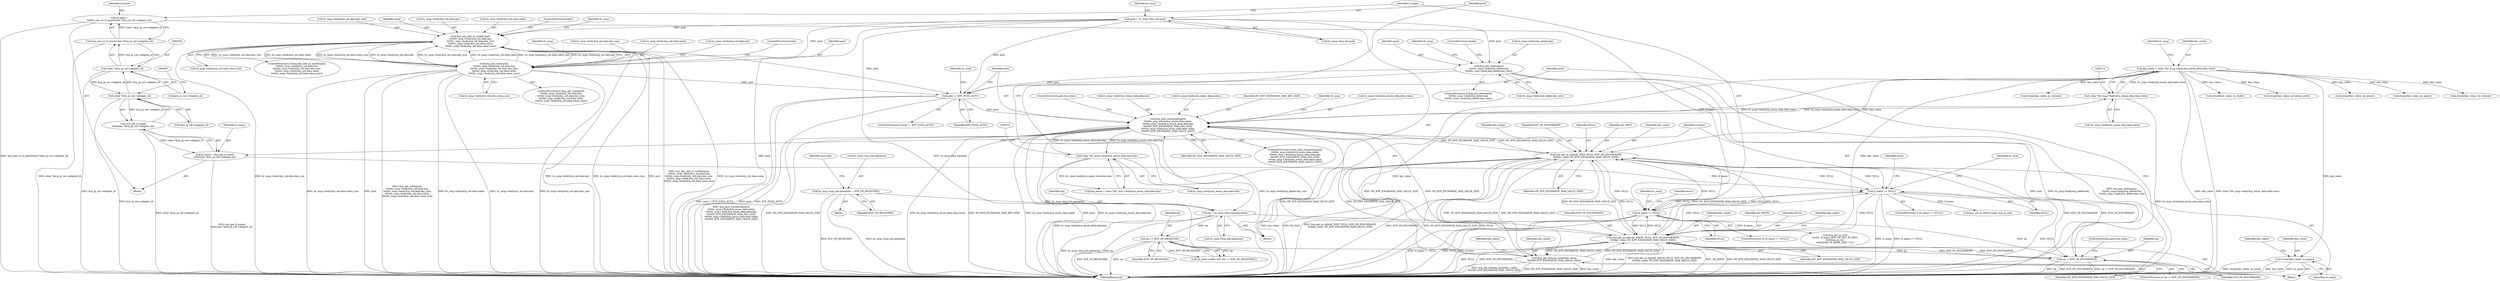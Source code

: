 digraph "0_linux_95a69adab9acfc3981c504737a2b6578e4d846ef@API" {
"1000780" [label="(Call,strcpy(key_value, os_name))"];
"1000711" [label="(Call,key_value = (char *)hv_msg->body.kvp_enum_data.data.value)"];
"1000713" [label="(Call,(char *)hv_msg->body.kvp_enum_data.data.value)"];
"1000656" [label="(Call,kvp_pool_enumerate(pool,\n\t\t\t\t\thv_msg->body.kvp_enum_data.index,\n\t\t\t\t\thv_msg->body.kvp_enum_data.data.key,\n\t\t\t\t\tHV_KVP_EXCHANGE_MAX_KEY_SIZE,\n\t\t\t\t\thv_msg->body.kvp_enum_data.data.value,\n\t\t\t\t\tHV_KVP_EXCHANGE_MAX_VALUE_SIZE))"];
"1000651" [label="(Call,pool != KVP_POOL_AUTO)"];
"1000621" [label="(Call,kvp_key_delete(pool,\n\t\t\t\t\thv_msg->body.kvp_delete.key,\n\t\t\t\t\thv_msg->body.kvp_delete.key_size))"];
"1000377" [label="(Call,pool = hv_msg->kvp_hdr.pool)"];
"1000529" [label="(Call,kvp_key_add_or_modify(pool,\n\t\t\t\t\thv_msg->body.kvp_set.data.key,\n\t\t\t\t\thv_msg->body.kvp_set.data.key_size,\n\t\t\t\t\thv_msg->body.kvp_set.data.value,\n\t\t\t\t\thv_msg->body.kvp_set.data.value_size))"];
"1000575" [label="(Call,kvp_get_value(pool,\n\t\t\t\t\thv_msg->body.kvp_set.data.key,\n\t\t\t\t\thv_msg->body.kvp_set.data.key_size,\n\t\t\t\t\thv_msg->body.kvp_set.data.value,\n\t\t\t\t\thv_msg->body.kvp_set.data.value_size))"];
"1000700" [label="(Call,(char *)hv_msg->body.kvp_enum_data.data.key)"];
"1000750" [label="(Call,kvp_get_ip_info(AF_INET, NULL, KVP_OP_ENUMERATE,\n\t\t\t\tkey_value, HV_KVP_EXCHANGE_MAX_VALUE_SIZE))"];
"1000502" [label="(Call,if_name == NULL)"];
"1000493" [label="(Call,if_name = kvp_get_if_name(\n\t\t\t\t\t(char *)kvp_ip_val->adapter_id))"];
"1000495" [label="(Call,kvp_get_if_name(\n\t\t\t\t\t(char *)kvp_ip_val->adapter_id))"];
"1000496" [label="(Call,(char *)kvp_ip_val->adapter_id)"];
"1000448" [label="(Call,(char *)kvp_ip_val->adapter_id)"];
"1000454" [label="(Call,if_name == NULL)"];
"1000445" [label="(Call,if_name =\n\t\t\tkvp_mac_to_if_name((char *)kvp_ip_val->adapter_id))"];
"1000447" [label="(Call,kvp_mac_to_if_name((char *)kvp_ip_val->adapter_id))"];
"1000761" [label="(Call,kvp_get_ip_info(AF_INET6, NULL, KVP_OP_ENUMERATE,\n\t\t\t\tkey_value, HV_KVP_EXCHANGE_MAX_VALUE_SIZE))"];
"1000646" [label="(Call,op != KVP_OP_ENUMERATE)"];
"1000392" [label="(Call,op == KVP_OP_REGISTER1)"];
"1000370" [label="(Call,op = hv_msg->kvp_hdr.operation)"];
"1000246" [label="(Call,hv_msg->kvp_hdr.operation = KVP_OP_REGISTER1)"];
"1000734" [label="(Call,kvp_get_domain_name(key_value,\n\t\t\t\t\tHV_KVP_EXCHANGE_MAX_VALUE_SIZE))"];
"1000503" [label="(Identifier,if_name)"];
"1000513" [label="(Identifier,error)"];
"1000755" [label="(Identifier,HV_KVP_EXCHANGE_MAX_VALUE_SIZE)"];
"1000371" [label="(Identifier,op)"];
"1000754" [label="(Identifier,key_value)"];
"1000782" [label="(Identifier,os_name)"];
"1000653" [label="(Identifier,KVP_POOL_AUTO)"];
"1000757" [label="(Identifier,key_name)"];
"1000712" [label="(Identifier,key_value)"];
"1000665" [label="(Call,hv_msg->body.kvp_enum_data.data.key)"];
"1000735" [label="(Identifier,key_value)"];
"1000448" [label="(Call,(char *)kvp_ip_val->adapter_id)"];
"1000711" [label="(Call,key_value = (char *)hv_msg->body.kvp_enum_data.data.value)"];
"1000498" [label="(Call,kvp_ip_val->adapter_id)"];
"1000765" [label="(Identifier,key_value)"];
"1000466" [label="(Call,kvp_get_ip_info(\n\t\t\t\t\t\t0, if_name, KVP_OP_GET_IP_INFO,\n\t\t\t\t\t\tkvp_ip_val,\n\t\t\t\t\t\t(MAX_IP_ADDR_SIZE * 2)))"];
"1000572" [label="(ControlStructure,break;)"];
"1000715" [label="(Call,hv_msg->body.kvp_enum_data.data.value)"];
"1000495" [label="(Call,kvp_get_if_name(\n\t\t\t\t\t(char *)kvp_ip_val->adapter_id))"];
"1000445" [label="(Call,if_name =\n\t\t\tkvp_mac_to_if_name((char *)kvp_ip_val->adapter_id))"];
"1000868" [label="(MethodReturn,int)"];
"1000784" [label="(Identifier,key_name)"];
"1000734" [label="(Call,kvp_get_domain_name(key_value,\n\t\t\t\t\tHV_KVP_EXCHANGE_MAX_VALUE_SIZE))"];
"1000642" [label="(ControlStructure,break;)"];
"1000713" [label="(Call,(char *)hv_msg->body.kvp_enum_data.data.value)"];
"1000646" [label="(Call,op != KVP_OP_ENUMERATE)"];
"1000558" [label="(Call,hv_msg->body.kvp_set.data.value_size)"];
"1000386" [label="(Identifier,hv_msg)"];
"1000738" [label="(Identifier,key_name)"];
"1000658" [label="(Call,hv_msg->body.kvp_enum_data.index)"];
"1000657" [label="(Identifier,pool)"];
"1000252" [label="(Identifier,KVP_OP_REGISTER1)"];
"1000456" [label="(Identifier,NULL)"];
"1000750" [label="(Call,kvp_get_ip_info(AF_INET, NULL, KVP_OP_ENUMERATE,\n\t\t\t\tkey_value, HV_KVP_EXCHANGE_MAX_VALUE_SIZE))"];
"1000377" [label="(Call,pool = hv_msg->kvp_hdr.pool)"];
"1000460" [label="(Identifier,hv_msg)"];
"1000772" [label="(Call,strcpy(key_value, os_build))"];
"1000674" [label="(Identifier,HV_KVP_EXCHANGE_MAX_KEY_SIZE)"];
"1000494" [label="(Identifier,if_name)"];
"1000687" [label="(Identifier,hv_msg)"];
"1000453" [label="(ControlStructure,if (if_name == NULL))"];
"1000493" [label="(Call,if_name = kvp_get_if_name(\n\t\t\t\t\t(char *)kvp_ip_val->adapter_id))"];
"1000390" [label="(Call,(in_hand_shake) && (op == KVP_OP_REGISTER1))"];
"1000623" [label="(Call,hv_msg->body.kvp_delete.key)"];
"1000761" [label="(Call,kvp_get_ip_info(AF_INET6, NULL, KVP_OP_ENUMERATE,\n\t\t\t\tkey_value, HV_KVP_EXCHANGE_MAX_VALUE_SIZE))"];
"1000698" [label="(Call,key_name = (char *)hv_msg->body.kvp_enum_data.data.key)"];
"1000753" [label="(Identifier,KVP_OP_ENUMERATE)"];
"1000766" [label="(Identifier,HV_KVP_EXCHANGE_MAX_VALUE_SIZE)"];
"1000569" [label="(Identifier,hv_msg)"];
"1000435" [label="(Block,)"];
"1000455" [label="(Identifier,if_name)"];
"1000812" [label="(Call,strcpy(key_value, processor_arch))"];
"1000393" [label="(Identifier,op)"];
"1000575" [label="(Call,kvp_get_value(pool,\n\t\t\t\t\thv_msg->body.kvp_set.data.key,\n\t\t\t\t\thv_msg->body.kvp_set.data.key_size,\n\t\t\t\t\thv_msg->body.kvp_set.data.value,\n\t\t\t\t\thv_msg->body.kvp_set.data.value_size))"];
"1000372" [label="(Call,hv_msg->kvp_hdr.operation)"];
"1000289" [label="(Block,)"];
"1000736" [label="(Identifier,HV_KVP_EXCHANGE_MAX_VALUE_SIZE)"];
"1000630" [label="(Call,hv_msg->body.kvp_delete.key_size)"];
"1000684" [label="(Identifier,HV_KVP_EXCHANGE_MAX_VALUE_SIZE)"];
"1000649" [label="(ControlStructure,goto kvp_done;)"];
"1000450" [label="(Call,kvp_ip_val->adapter_id)"];
"1000586" [label="(Call,hv_msg->body.kvp_set.data.key_size)"];
"1000446" [label="(Identifier,if_name)"];
"1000796" [label="(Call,strcpy(key_value, os_minor))"];
"1000595" [label="(Call,hv_msg->body.kvp_set.data.value)"];
"1000529" [label="(Call,kvp_key_add_or_modify(pool,\n\t\t\t\t\thv_msg->body.kvp_set.data.key,\n\t\t\t\t\thv_msg->body.kvp_set.data.key_size,\n\t\t\t\t\thv_msg->body.kvp_set.data.value,\n\t\t\t\t\thv_msg->body.kvp_set.data.value_size))"];
"1000647" [label="(Identifier,op)"];
"1000700" [label="(Call,(char *)hv_msg->body.kvp_enum_data.data.key)"];
"1000370" [label="(Call,op = hv_msg->kvp_hdr.operation)"];
"1000645" [label="(ControlStructure,if (op != KVP_OP_ENUMERATE))"];
"1000781" [label="(Identifier,key_value)"];
"1000502" [label="(Call,if_name == NULL)"];
"1000392" [label="(Call,op == KVP_OP_REGISTER1)"];
"1000540" [label="(Call,hv_msg->body.kvp_set.data.key_size)"];
"1000752" [label="(Identifier,NULL)"];
"1000780" [label="(Call,strcpy(key_value, os_name))"];
"1000577" [label="(Call,hv_msg->body.kvp_set.data.key)"];
"1000454" [label="(Call,if_name == NULL)"];
"1000247" [label="(Call,hv_msg->kvp_hdr.operation)"];
"1000255" [label="(Identifier,message)"];
"1000618" [label="(ControlStructure,break;)"];
"1000378" [label="(Identifier,pool)"];
"1000110" [label="(Block,)"];
"1000788" [label="(Call,strcpy(key_value, os_major))"];
"1000501" [label="(ControlStructure,if (if_name == NULL))"];
"1000675" [label="(Call,hv_msg->body.kvp_enum_data.data.value)"];
"1000650" [label="(ControlStructure,if (pool != KVP_POOL_AUTO))"];
"1000622" [label="(Identifier,pool)"];
"1000604" [label="(Call,hv_msg->body.kvp_set.data.value_size)"];
"1000246" [label="(Call,hv_msg->kvp_hdr.operation = KVP_OP_REGISTER1)"];
"1000745" [label="(Call,strcpy(key_value, lic_version))"];
"1000702" [label="(Call,hv_msg->body.kvp_enum_data.data.key)"];
"1000530" [label="(Identifier,pool)"];
"1000447" [label="(Call,kvp_mac_to_if_name((char *)kvp_ip_val->adapter_id))"];
"1000514" [label="(Call,kvp_set_ip_info(if_name, kvp_ip_val))"];
"1000751" [label="(Identifier,AF_INET)"];
"1000508" [label="(Identifier,hv_msg)"];
"1000620" [label="(ControlStructure,if (kvp_key_delete(pool,\n\t\t\t\t\thv_msg->body.kvp_delete.key,\n\t\t\t\t\thv_msg->body.kvp_delete.key_size)))"];
"1000655" [label="(ControlStructure,if (kvp_pool_enumerate(pool,\n\t\t\t\t\thv_msg->body.kvp_enum_data.index,\n\t\t\t\t\thv_msg->body.kvp_enum_data.data.key,\n\t\t\t\t\tHV_KVP_EXCHANGE_MAX_KEY_SIZE,\n\t\t\t\t\thv_msg->body.kvp_enum_data.data.value,\n\t\t\t\t\tHV_KVP_EXCHANGE_MAX_VALUE_SIZE)))"];
"1000732" [label="(Block,)"];
"1000531" [label="(Call,hv_msg->body.kvp_set.data.key)"];
"1000692" [label="(Identifier,hv_msg)"];
"1000394" [label="(Identifier,KVP_OP_REGISTER1)"];
"1000549" [label="(Call,hv_msg->body.kvp_set.data.value)"];
"1000728" [label="(Identifier,hv_msg)"];
"1000379" [label="(Call,hv_msg->kvp_hdr.pool)"];
"1000621" [label="(Call,kvp_key_delete(pool,\n\t\t\t\t\thv_msg->body.kvp_delete.key,\n\t\t\t\t\thv_msg->body.kvp_delete.key_size))"];
"1000804" [label="(Call,strcpy(key_value, os_version))"];
"1000690" [label="(ControlStructure,goto kvp_done;)"];
"1000574" [label="(ControlStructure,if (kvp_get_value(pool,\n\t\t\t\t\thv_msg->body.kvp_set.data.key,\n\t\t\t\t\thv_msg->body.kvp_set.data.key_size,\n\t\t\t\t\thv_msg->body.kvp_set.data.value,\n\t\t\t\t\thv_msg->body.kvp_set.data.value_size)))"];
"1000762" [label="(Identifier,AF_INET6)"];
"1000763" [label="(Identifier,NULL)"];
"1000639" [label="(Identifier,hv_msg)"];
"1000465" [label="(Identifier,error)"];
"1000648" [label="(Identifier,KVP_OP_ENUMERATE)"];
"1000768" [label="(Identifier,key_name)"];
"1000504" [label="(Identifier,NULL)"];
"1000528" [label="(ControlStructure,if (kvp_key_add_or_modify(pool,\n\t\t\t\t\thv_msg->body.kvp_set.data.key,\n\t\t\t\t\thv_msg->body.kvp_set.data.key_size,\n\t\t\t\t\thv_msg->body.kvp_set.data.value,\n\t\t\t\t\thv_msg->body.kvp_set.data.value_size)))"];
"1000652" [label="(Identifier,pool)"];
"1000576" [label="(Identifier,pool)"];
"1000615" [label="(Identifier,hv_msg)"];
"1000656" [label="(Call,kvp_pool_enumerate(pool,\n\t\t\t\t\thv_msg->body.kvp_enum_data.index,\n\t\t\t\t\thv_msg->body.kvp_enum_data.data.key,\n\t\t\t\t\tHV_KVP_EXCHANGE_MAX_KEY_SIZE,\n\t\t\t\t\thv_msg->body.kvp_enum_data.data.value,\n\t\t\t\t\tHV_KVP_EXCHANGE_MAX_VALUE_SIZE))"];
"1000496" [label="(Call,(char *)kvp_ip_val->adapter_id)"];
"1000764" [label="(Identifier,KVP_OP_ENUMERATE)"];
"1000651" [label="(Call,pool != KVP_POOL_AUTO)"];
"1000780" -> "1000732"  [label="AST: "];
"1000780" -> "1000782"  [label="CFG: "];
"1000781" -> "1000780"  [label="AST: "];
"1000782" -> "1000780"  [label="AST: "];
"1000784" -> "1000780"  [label="CFG: "];
"1000780" -> "1000868"  [label="DDG: strcpy(key_value, os_name)"];
"1000780" -> "1000868"  [label="DDG: key_value"];
"1000780" -> "1000868"  [label="DDG: os_name"];
"1000711" -> "1000780"  [label="DDG: key_value"];
"1000711" -> "1000289"  [label="AST: "];
"1000711" -> "1000713"  [label="CFG: "];
"1000712" -> "1000711"  [label="AST: "];
"1000713" -> "1000711"  [label="AST: "];
"1000728" -> "1000711"  [label="CFG: "];
"1000711" -> "1000868"  [label="DDG: key_value"];
"1000711" -> "1000868"  [label="DDG: (char *)hv_msg->body.kvp_enum_data.data.value"];
"1000713" -> "1000711"  [label="DDG: hv_msg->body.kvp_enum_data.data.value"];
"1000711" -> "1000734"  [label="DDG: key_value"];
"1000711" -> "1000745"  [label="DDG: key_value"];
"1000711" -> "1000750"  [label="DDG: key_value"];
"1000711" -> "1000761"  [label="DDG: key_value"];
"1000711" -> "1000772"  [label="DDG: key_value"];
"1000711" -> "1000788"  [label="DDG: key_value"];
"1000711" -> "1000796"  [label="DDG: key_value"];
"1000711" -> "1000804"  [label="DDG: key_value"];
"1000711" -> "1000812"  [label="DDG: key_value"];
"1000713" -> "1000715"  [label="CFG: "];
"1000714" -> "1000713"  [label="AST: "];
"1000715" -> "1000713"  [label="AST: "];
"1000713" -> "1000868"  [label="DDG: hv_msg->body.kvp_enum_data.data.value"];
"1000713" -> "1000656"  [label="DDG: hv_msg->body.kvp_enum_data.data.value"];
"1000656" -> "1000713"  [label="DDG: hv_msg->body.kvp_enum_data.data.value"];
"1000656" -> "1000655"  [label="AST: "];
"1000656" -> "1000684"  [label="CFG: "];
"1000657" -> "1000656"  [label="AST: "];
"1000658" -> "1000656"  [label="AST: "];
"1000665" -> "1000656"  [label="AST: "];
"1000674" -> "1000656"  [label="AST: "];
"1000675" -> "1000656"  [label="AST: "];
"1000684" -> "1000656"  [label="AST: "];
"1000687" -> "1000656"  [label="CFG: "];
"1000690" -> "1000656"  [label="CFG: "];
"1000656" -> "1000868"  [label="DDG: kvp_pool_enumerate(pool,\n\t\t\t\t\thv_msg->body.kvp_enum_data.index,\n\t\t\t\t\thv_msg->body.kvp_enum_data.data.key,\n\t\t\t\t\tHV_KVP_EXCHANGE_MAX_KEY_SIZE,\n\t\t\t\t\thv_msg->body.kvp_enum_data.data.value,\n\t\t\t\t\tHV_KVP_EXCHANGE_MAX_VALUE_SIZE)"];
"1000656" -> "1000868"  [label="DDG: HV_KVP_EXCHANGE_MAX_VALUE_SIZE"];
"1000656" -> "1000868"  [label="DDG: hv_msg->body.kvp_enum_data.data.value"];
"1000656" -> "1000868"  [label="DDG: HV_KVP_EXCHANGE_MAX_KEY_SIZE"];
"1000656" -> "1000868"  [label="DDG: hv_msg->body.kvp_enum_data.index"];
"1000656" -> "1000868"  [label="DDG: pool"];
"1000656" -> "1000868"  [label="DDG: hv_msg->body.kvp_enum_data.data.key"];
"1000651" -> "1000656"  [label="DDG: pool"];
"1000700" -> "1000656"  [label="DDG: hv_msg->body.kvp_enum_data.data.key"];
"1000750" -> "1000656"  [label="DDG: HV_KVP_EXCHANGE_MAX_VALUE_SIZE"];
"1000761" -> "1000656"  [label="DDG: HV_KVP_EXCHANGE_MAX_VALUE_SIZE"];
"1000734" -> "1000656"  [label="DDG: HV_KVP_EXCHANGE_MAX_VALUE_SIZE"];
"1000656" -> "1000700"  [label="DDG: hv_msg->body.kvp_enum_data.data.key"];
"1000656" -> "1000734"  [label="DDG: HV_KVP_EXCHANGE_MAX_VALUE_SIZE"];
"1000656" -> "1000750"  [label="DDG: HV_KVP_EXCHANGE_MAX_VALUE_SIZE"];
"1000656" -> "1000761"  [label="DDG: HV_KVP_EXCHANGE_MAX_VALUE_SIZE"];
"1000651" -> "1000650"  [label="AST: "];
"1000651" -> "1000653"  [label="CFG: "];
"1000652" -> "1000651"  [label="AST: "];
"1000653" -> "1000651"  [label="AST: "];
"1000657" -> "1000651"  [label="CFG: "];
"1000692" -> "1000651"  [label="CFG: "];
"1000651" -> "1000868"  [label="DDG: pool != KVP_POOL_AUTO"];
"1000651" -> "1000868"  [label="DDG: pool"];
"1000651" -> "1000868"  [label="DDG: KVP_POOL_AUTO"];
"1000621" -> "1000651"  [label="DDG: pool"];
"1000529" -> "1000651"  [label="DDG: pool"];
"1000377" -> "1000651"  [label="DDG: pool"];
"1000575" -> "1000651"  [label="DDG: pool"];
"1000621" -> "1000620"  [label="AST: "];
"1000621" -> "1000630"  [label="CFG: "];
"1000622" -> "1000621"  [label="AST: "];
"1000623" -> "1000621"  [label="AST: "];
"1000630" -> "1000621"  [label="AST: "];
"1000639" -> "1000621"  [label="CFG: "];
"1000642" -> "1000621"  [label="CFG: "];
"1000621" -> "1000868"  [label="DDG: hv_msg->body.kvp_delete.key_size"];
"1000621" -> "1000868"  [label="DDG: pool"];
"1000621" -> "1000868"  [label="DDG: hv_msg->body.kvp_delete.key"];
"1000621" -> "1000868"  [label="DDG: kvp_key_delete(pool,\n\t\t\t\t\thv_msg->body.kvp_delete.key,\n\t\t\t\t\thv_msg->body.kvp_delete.key_size)"];
"1000377" -> "1000621"  [label="DDG: pool"];
"1000377" -> "1000289"  [label="AST: "];
"1000377" -> "1000379"  [label="CFG: "];
"1000378" -> "1000377"  [label="AST: "];
"1000379" -> "1000377"  [label="AST: "];
"1000386" -> "1000377"  [label="CFG: "];
"1000377" -> "1000868"  [label="DDG: hv_msg->kvp_hdr.pool"];
"1000377" -> "1000868"  [label="DDG: pool"];
"1000377" -> "1000529"  [label="DDG: pool"];
"1000377" -> "1000575"  [label="DDG: pool"];
"1000529" -> "1000528"  [label="AST: "];
"1000529" -> "1000558"  [label="CFG: "];
"1000530" -> "1000529"  [label="AST: "];
"1000531" -> "1000529"  [label="AST: "];
"1000540" -> "1000529"  [label="AST: "];
"1000549" -> "1000529"  [label="AST: "];
"1000558" -> "1000529"  [label="AST: "];
"1000569" -> "1000529"  [label="CFG: "];
"1000572" -> "1000529"  [label="CFG: "];
"1000529" -> "1000868"  [label="DDG: hv_msg->body.kvp_set.data.key_size"];
"1000529" -> "1000868"  [label="DDG: hv_msg->body.kvp_set.data.key"];
"1000529" -> "1000868"  [label="DDG: hv_msg->body.kvp_set.data.value_size"];
"1000529" -> "1000868"  [label="DDG: pool"];
"1000529" -> "1000868"  [label="DDG: kvp_key_add_or_modify(pool,\n\t\t\t\t\thv_msg->body.kvp_set.data.key,\n\t\t\t\t\thv_msg->body.kvp_set.data.key_size,\n\t\t\t\t\thv_msg->body.kvp_set.data.value,\n\t\t\t\t\thv_msg->body.kvp_set.data.value_size)"];
"1000529" -> "1000868"  [label="DDG: hv_msg->body.kvp_set.data.value"];
"1000575" -> "1000529"  [label="DDG: hv_msg->body.kvp_set.data.key"];
"1000575" -> "1000529"  [label="DDG: hv_msg->body.kvp_set.data.key_size"];
"1000575" -> "1000529"  [label="DDG: hv_msg->body.kvp_set.data.value"];
"1000575" -> "1000529"  [label="DDG: hv_msg->body.kvp_set.data.value_size"];
"1000529" -> "1000575"  [label="DDG: hv_msg->body.kvp_set.data.key"];
"1000529" -> "1000575"  [label="DDG: hv_msg->body.kvp_set.data.key_size"];
"1000529" -> "1000575"  [label="DDG: hv_msg->body.kvp_set.data.value"];
"1000529" -> "1000575"  [label="DDG: hv_msg->body.kvp_set.data.value_size"];
"1000575" -> "1000574"  [label="AST: "];
"1000575" -> "1000604"  [label="CFG: "];
"1000576" -> "1000575"  [label="AST: "];
"1000577" -> "1000575"  [label="AST: "];
"1000586" -> "1000575"  [label="AST: "];
"1000595" -> "1000575"  [label="AST: "];
"1000604" -> "1000575"  [label="AST: "];
"1000615" -> "1000575"  [label="CFG: "];
"1000618" -> "1000575"  [label="CFG: "];
"1000575" -> "1000868"  [label="DDG: kvp_get_value(pool,\n\t\t\t\t\thv_msg->body.kvp_set.data.key,\n\t\t\t\t\thv_msg->body.kvp_set.data.key_size,\n\t\t\t\t\thv_msg->body.kvp_set.data.value,\n\t\t\t\t\thv_msg->body.kvp_set.data.value_size)"];
"1000575" -> "1000868"  [label="DDG: hv_msg->body.kvp_set.data.value"];
"1000575" -> "1000868"  [label="DDG: hv_msg->body.kvp_set.data.key"];
"1000575" -> "1000868"  [label="DDG: hv_msg->body.kvp_set.data.key_size"];
"1000575" -> "1000868"  [label="DDG: hv_msg->body.kvp_set.data.value_size"];
"1000575" -> "1000868"  [label="DDG: pool"];
"1000700" -> "1000698"  [label="AST: "];
"1000700" -> "1000702"  [label="CFG: "];
"1000701" -> "1000700"  [label="AST: "];
"1000702" -> "1000700"  [label="AST: "];
"1000698" -> "1000700"  [label="CFG: "];
"1000700" -> "1000868"  [label="DDG: hv_msg->body.kvp_enum_data.data.key"];
"1000700" -> "1000698"  [label="DDG: hv_msg->body.kvp_enum_data.data.key"];
"1000750" -> "1000732"  [label="AST: "];
"1000750" -> "1000755"  [label="CFG: "];
"1000751" -> "1000750"  [label="AST: "];
"1000752" -> "1000750"  [label="AST: "];
"1000753" -> "1000750"  [label="AST: "];
"1000754" -> "1000750"  [label="AST: "];
"1000755" -> "1000750"  [label="AST: "];
"1000757" -> "1000750"  [label="CFG: "];
"1000750" -> "1000868"  [label="DDG: key_value"];
"1000750" -> "1000868"  [label="DDG: AF_INET"];
"1000750" -> "1000868"  [label="DDG: kvp_get_ip_info(AF_INET, NULL, KVP_OP_ENUMERATE,\n\t\t\t\tkey_value, HV_KVP_EXCHANGE_MAX_VALUE_SIZE)"];
"1000750" -> "1000868"  [label="DDG: KVP_OP_ENUMERATE"];
"1000750" -> "1000868"  [label="DDG: HV_KVP_EXCHANGE_MAX_VALUE_SIZE"];
"1000750" -> "1000868"  [label="DDG: NULL"];
"1000750" -> "1000454"  [label="DDG: NULL"];
"1000750" -> "1000502"  [label="DDG: NULL"];
"1000750" -> "1000646"  [label="DDG: KVP_OP_ENUMERATE"];
"1000750" -> "1000734"  [label="DDG: HV_KVP_EXCHANGE_MAX_VALUE_SIZE"];
"1000502" -> "1000750"  [label="DDG: NULL"];
"1000454" -> "1000750"  [label="DDG: NULL"];
"1000761" -> "1000750"  [label="DDG: NULL"];
"1000761" -> "1000750"  [label="DDG: HV_KVP_EXCHANGE_MAX_VALUE_SIZE"];
"1000646" -> "1000750"  [label="DDG: KVP_OP_ENUMERATE"];
"1000734" -> "1000750"  [label="DDG: HV_KVP_EXCHANGE_MAX_VALUE_SIZE"];
"1000750" -> "1000761"  [label="DDG: NULL"];
"1000750" -> "1000761"  [label="DDG: HV_KVP_EXCHANGE_MAX_VALUE_SIZE"];
"1000502" -> "1000501"  [label="AST: "];
"1000502" -> "1000504"  [label="CFG: "];
"1000503" -> "1000502"  [label="AST: "];
"1000504" -> "1000502"  [label="AST: "];
"1000508" -> "1000502"  [label="CFG: "];
"1000513" -> "1000502"  [label="CFG: "];
"1000502" -> "1000868"  [label="DDG: if_name"];
"1000502" -> "1000868"  [label="DDG: if_name == NULL"];
"1000502" -> "1000868"  [label="DDG: NULL"];
"1000502" -> "1000454"  [label="DDG: NULL"];
"1000493" -> "1000502"  [label="DDG: if_name"];
"1000454" -> "1000502"  [label="DDG: NULL"];
"1000761" -> "1000502"  [label="DDG: NULL"];
"1000502" -> "1000514"  [label="DDG: if_name"];
"1000502" -> "1000761"  [label="DDG: NULL"];
"1000493" -> "1000435"  [label="AST: "];
"1000493" -> "1000495"  [label="CFG: "];
"1000494" -> "1000493"  [label="AST: "];
"1000495" -> "1000493"  [label="AST: "];
"1000503" -> "1000493"  [label="CFG: "];
"1000493" -> "1000868"  [label="DDG: kvp_get_if_name(\n\t\t\t\t\t(char *)kvp_ip_val->adapter_id)"];
"1000495" -> "1000493"  [label="DDG: (char *)kvp_ip_val->adapter_id"];
"1000495" -> "1000496"  [label="CFG: "];
"1000496" -> "1000495"  [label="AST: "];
"1000495" -> "1000868"  [label="DDG: (char *)kvp_ip_val->adapter_id"];
"1000496" -> "1000495"  [label="DDG: kvp_ip_val->adapter_id"];
"1000496" -> "1000498"  [label="CFG: "];
"1000497" -> "1000496"  [label="AST: "];
"1000498" -> "1000496"  [label="AST: "];
"1000496" -> "1000868"  [label="DDG: kvp_ip_val->adapter_id"];
"1000496" -> "1000448"  [label="DDG: kvp_ip_val->adapter_id"];
"1000448" -> "1000496"  [label="DDG: kvp_ip_val->adapter_id"];
"1000448" -> "1000447"  [label="AST: "];
"1000448" -> "1000450"  [label="CFG: "];
"1000449" -> "1000448"  [label="AST: "];
"1000450" -> "1000448"  [label="AST: "];
"1000447" -> "1000448"  [label="CFG: "];
"1000448" -> "1000868"  [label="DDG: kvp_ip_val->adapter_id"];
"1000448" -> "1000447"  [label="DDG: kvp_ip_val->adapter_id"];
"1000454" -> "1000453"  [label="AST: "];
"1000454" -> "1000456"  [label="CFG: "];
"1000455" -> "1000454"  [label="AST: "];
"1000456" -> "1000454"  [label="AST: "];
"1000460" -> "1000454"  [label="CFG: "];
"1000465" -> "1000454"  [label="CFG: "];
"1000454" -> "1000868"  [label="DDG: if_name"];
"1000454" -> "1000868"  [label="DDG: if_name == NULL"];
"1000454" -> "1000868"  [label="DDG: NULL"];
"1000445" -> "1000454"  [label="DDG: if_name"];
"1000761" -> "1000454"  [label="DDG: NULL"];
"1000454" -> "1000466"  [label="DDG: if_name"];
"1000454" -> "1000761"  [label="DDG: NULL"];
"1000445" -> "1000435"  [label="AST: "];
"1000445" -> "1000447"  [label="CFG: "];
"1000446" -> "1000445"  [label="AST: "];
"1000447" -> "1000445"  [label="AST: "];
"1000455" -> "1000445"  [label="CFG: "];
"1000445" -> "1000868"  [label="DDG: kvp_mac_to_if_name((char *)kvp_ip_val->adapter_id)"];
"1000447" -> "1000445"  [label="DDG: (char *)kvp_ip_val->adapter_id"];
"1000447" -> "1000868"  [label="DDG: (char *)kvp_ip_val->adapter_id"];
"1000761" -> "1000732"  [label="AST: "];
"1000761" -> "1000766"  [label="CFG: "];
"1000762" -> "1000761"  [label="AST: "];
"1000763" -> "1000761"  [label="AST: "];
"1000764" -> "1000761"  [label="AST: "];
"1000765" -> "1000761"  [label="AST: "];
"1000766" -> "1000761"  [label="AST: "];
"1000768" -> "1000761"  [label="CFG: "];
"1000761" -> "1000868"  [label="DDG: AF_INET6"];
"1000761" -> "1000868"  [label="DDG: HV_KVP_EXCHANGE_MAX_VALUE_SIZE"];
"1000761" -> "1000868"  [label="DDG: NULL"];
"1000761" -> "1000868"  [label="DDG: KVP_OP_ENUMERATE"];
"1000761" -> "1000868"  [label="DDG: key_value"];
"1000761" -> "1000868"  [label="DDG: kvp_get_ip_info(AF_INET6, NULL, KVP_OP_ENUMERATE,\n\t\t\t\tkey_value, HV_KVP_EXCHANGE_MAX_VALUE_SIZE)"];
"1000761" -> "1000646"  [label="DDG: KVP_OP_ENUMERATE"];
"1000761" -> "1000734"  [label="DDG: HV_KVP_EXCHANGE_MAX_VALUE_SIZE"];
"1000646" -> "1000761"  [label="DDG: KVP_OP_ENUMERATE"];
"1000734" -> "1000761"  [label="DDG: HV_KVP_EXCHANGE_MAX_VALUE_SIZE"];
"1000646" -> "1000645"  [label="AST: "];
"1000646" -> "1000648"  [label="CFG: "];
"1000647" -> "1000646"  [label="AST: "];
"1000648" -> "1000646"  [label="AST: "];
"1000649" -> "1000646"  [label="CFG: "];
"1000652" -> "1000646"  [label="CFG: "];
"1000646" -> "1000868"  [label="DDG: op != KVP_OP_ENUMERATE"];
"1000646" -> "1000868"  [label="DDG: op"];
"1000646" -> "1000868"  [label="DDG: KVP_OP_ENUMERATE"];
"1000392" -> "1000646"  [label="DDG: op"];
"1000370" -> "1000646"  [label="DDG: op"];
"1000392" -> "1000390"  [label="AST: "];
"1000392" -> "1000394"  [label="CFG: "];
"1000393" -> "1000392"  [label="AST: "];
"1000394" -> "1000392"  [label="AST: "];
"1000390" -> "1000392"  [label="CFG: "];
"1000392" -> "1000868"  [label="DDG: KVP_OP_REGISTER1"];
"1000392" -> "1000868"  [label="DDG: op"];
"1000392" -> "1000390"  [label="DDG: op"];
"1000392" -> "1000390"  [label="DDG: KVP_OP_REGISTER1"];
"1000370" -> "1000392"  [label="DDG: op"];
"1000370" -> "1000289"  [label="AST: "];
"1000370" -> "1000372"  [label="CFG: "];
"1000371" -> "1000370"  [label="AST: "];
"1000372" -> "1000370"  [label="AST: "];
"1000378" -> "1000370"  [label="CFG: "];
"1000370" -> "1000868"  [label="DDG: hv_msg->kvp_hdr.operation"];
"1000370" -> "1000868"  [label="DDG: op"];
"1000246" -> "1000370"  [label="DDG: hv_msg->kvp_hdr.operation"];
"1000246" -> "1000110"  [label="AST: "];
"1000246" -> "1000252"  [label="CFG: "];
"1000247" -> "1000246"  [label="AST: "];
"1000252" -> "1000246"  [label="AST: "];
"1000255" -> "1000246"  [label="CFG: "];
"1000246" -> "1000868"  [label="DDG: KVP_OP_REGISTER1"];
"1000246" -> "1000868"  [label="DDG: hv_msg->kvp_hdr.operation"];
"1000734" -> "1000732"  [label="AST: "];
"1000734" -> "1000736"  [label="CFG: "];
"1000735" -> "1000734"  [label="AST: "];
"1000736" -> "1000734"  [label="AST: "];
"1000738" -> "1000734"  [label="CFG: "];
"1000734" -> "1000868"  [label="DDG: key_value"];
"1000734" -> "1000868"  [label="DDG: kvp_get_domain_name(key_value,\n\t\t\t\t\tHV_KVP_EXCHANGE_MAX_VALUE_SIZE)"];
"1000734" -> "1000868"  [label="DDG: HV_KVP_EXCHANGE_MAX_VALUE_SIZE"];
}
